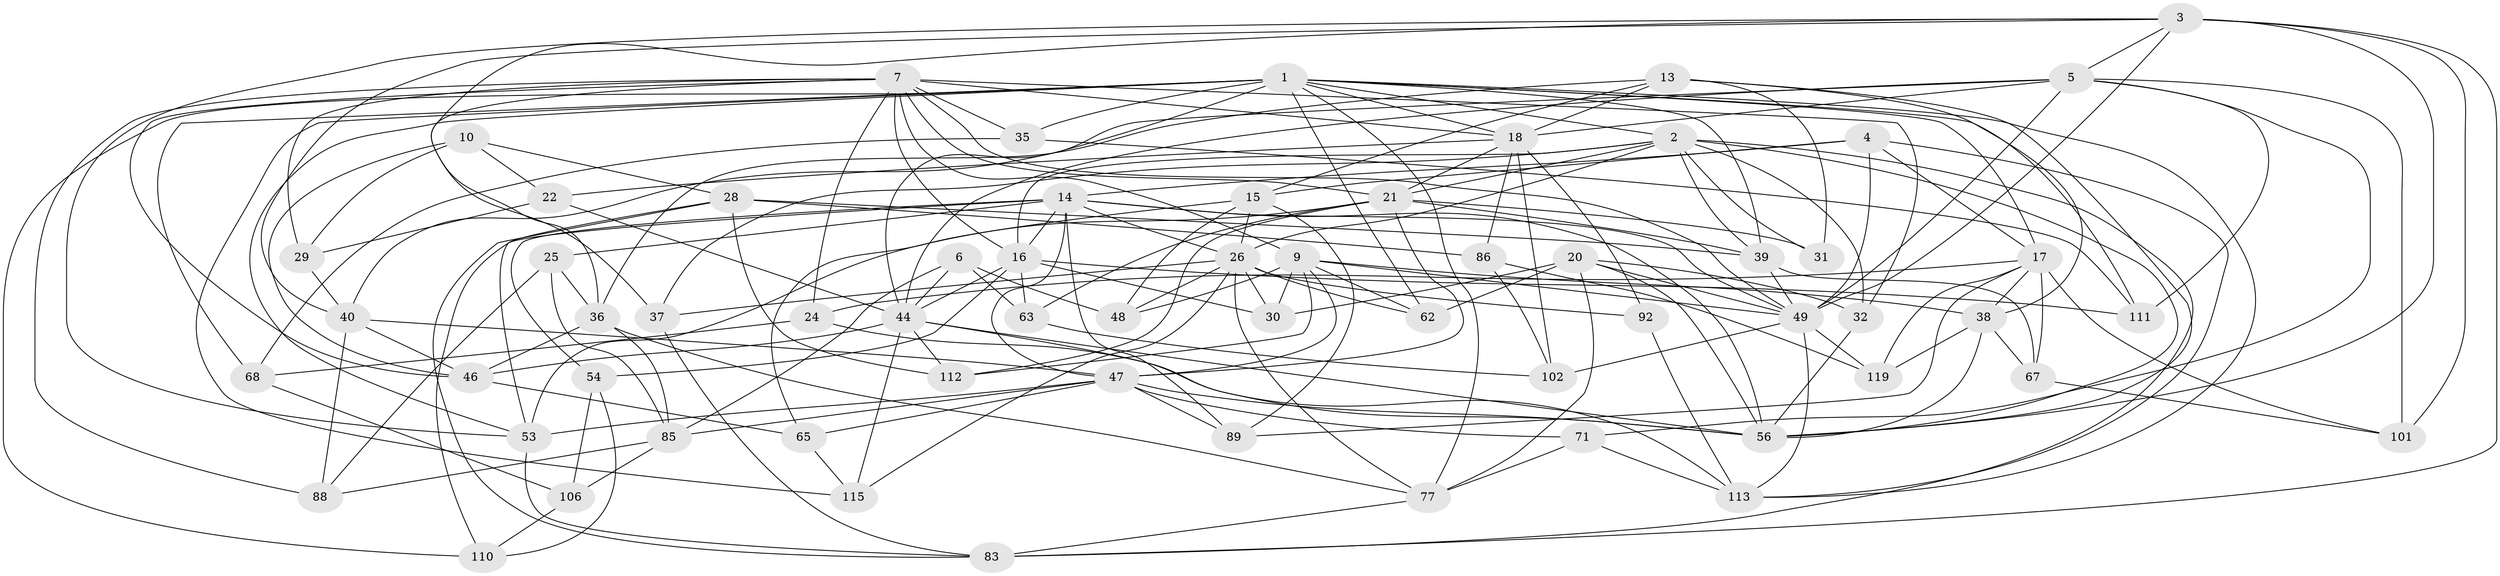 // original degree distribution, {4: 1.0}
// Generated by graph-tools (version 1.1) at 2025/16/03/09/25 04:16:32]
// undirected, 62 vertices, 183 edges
graph export_dot {
graph [start="1"]
  node [color=gray90,style=filled];
  1 [super="+103+59+120"];
  2 [super="+43+33"];
  3 [super="+52+8"];
  4 [super="+107"];
  5 [super="+51+57"];
  6;
  7 [super="+82+11+117"];
  9 [super="+96+12"];
  10;
  13 [super="+104"];
  14 [super="+41+45"];
  15 [super="+60"];
  16 [super="+74+95"];
  17 [super="+70+50"];
  18 [super="+19+23"];
  20 [super="+80"];
  21 [super="+55+64"];
  22;
  24;
  25;
  26 [super="+34+27"];
  28 [super="+75"];
  29;
  30;
  31;
  32;
  35;
  36 [super="+42"];
  37;
  38 [super="+121"];
  39 [super="+99"];
  40 [super="+109"];
  44 [super="+58+118"];
  46 [super="+76"];
  47 [super="+81+79"];
  48;
  49 [super="+69+72+73"];
  53 [super="+91"];
  54;
  56 [super="+97+78"];
  62;
  63;
  65;
  67;
  68;
  71;
  77 [super="+108"];
  83 [super="+114"];
  85 [super="+87"];
  86;
  88;
  89;
  92;
  101;
  102;
  106;
  110;
  111;
  112;
  113 [super="+123"];
  115;
  119;
  1 -- 17;
  1 -- 68;
  1 -- 44;
  1 -- 110;
  1 -- 113;
  1 -- 62;
  1 -- 53;
  1 -- 18;
  1 -- 77;
  1 -- 115;
  1 -- 35;
  1 -- 111;
  1 -- 39;
  1 -- 2;
  2 -- 16;
  2 -- 83;
  2 -- 32;
  2 -- 26;
  2 -- 37;
  2 -- 39;
  2 -- 56;
  2 -- 31;
  2 -- 21;
  3 -- 101;
  3 -- 5;
  3 -- 56;
  3 -- 49;
  3 -- 37;
  3 -- 40;
  3 -- 83;
  3 -- 53;
  4 -- 113;
  4 -- 49 [weight=2];
  4 -- 17;
  4 -- 14;
  4 -- 15;
  5 -- 71;
  5 -- 18;
  5 -- 40;
  5 -- 101;
  5 -- 49;
  5 -- 111;
  5 -- 44;
  6 -- 48;
  6 -- 85;
  6 -- 63;
  6 -- 44;
  7 -- 32;
  7 -- 24;
  7 -- 35;
  7 -- 16;
  7 -- 21;
  7 -- 29;
  7 -- 46;
  7 -- 9;
  7 -- 88;
  7 -- 18;
  7 -- 36;
  7 -- 49;
  9 -- 38;
  9 -- 49;
  9 -- 48;
  9 -- 112;
  9 -- 30;
  9 -- 47;
  9 -- 62;
  10 -- 22;
  10 -- 29;
  10 -- 46;
  10 -- 28;
  13 -- 36;
  13 -- 15;
  13 -- 18;
  13 -- 31;
  13 -- 38;
  13 -- 56;
  14 -- 89;
  14 -- 49;
  14 -- 56;
  14 -- 25;
  14 -- 47;
  14 -- 54;
  14 -- 26;
  14 -- 110;
  14 -- 16;
  15 -- 48;
  15 -- 65;
  15 -- 89;
  15 -- 26;
  16 -- 111;
  16 -- 54;
  16 -- 44;
  16 -- 30;
  16 -- 63;
  17 -- 24;
  17 -- 67;
  17 -- 101;
  17 -- 119;
  17 -- 38;
  17 -- 89;
  18 -- 92 [weight=2];
  18 -- 22;
  18 -- 102;
  18 -- 86;
  18 -- 21;
  20 -- 62;
  20 -- 32;
  20 -- 30;
  20 -- 77;
  20 -- 56;
  20 -- 49;
  21 -- 31 [weight=2];
  21 -- 39;
  21 -- 53;
  21 -- 112;
  21 -- 63;
  21 -- 47;
  22 -- 44;
  22 -- 29;
  24 -- 68;
  24 -- 56;
  25 -- 85;
  25 -- 88;
  25 -- 36;
  26 -- 77;
  26 -- 48;
  26 -- 92;
  26 -- 62;
  26 -- 115;
  26 -- 37;
  26 -- 30;
  28 -- 39;
  28 -- 53;
  28 -- 83;
  28 -- 112;
  28 -- 86;
  29 -- 40;
  32 -- 56;
  35 -- 68;
  35 -- 111;
  36 -- 77;
  36 -- 85;
  36 -- 46;
  37 -- 83;
  38 -- 67;
  38 -- 56;
  38 -- 119;
  39 -- 67;
  39 -- 49;
  40 -- 46;
  40 -- 88;
  40 -- 47;
  44 -- 115;
  44 -- 46;
  44 -- 112;
  44 -- 113;
  44 -- 56;
  46 -- 65;
  47 -- 89;
  47 -- 65;
  47 -- 85;
  47 -- 53;
  47 -- 71;
  47 -- 56;
  49 -- 102;
  49 -- 113;
  49 -- 119;
  53 -- 83;
  54 -- 106;
  54 -- 110;
  63 -- 102;
  65 -- 115;
  67 -- 101;
  68 -- 106;
  71 -- 77;
  71 -- 113;
  77 -- 83;
  85 -- 88;
  85 -- 106;
  86 -- 119;
  86 -- 102;
  92 -- 113;
  106 -- 110;
}
